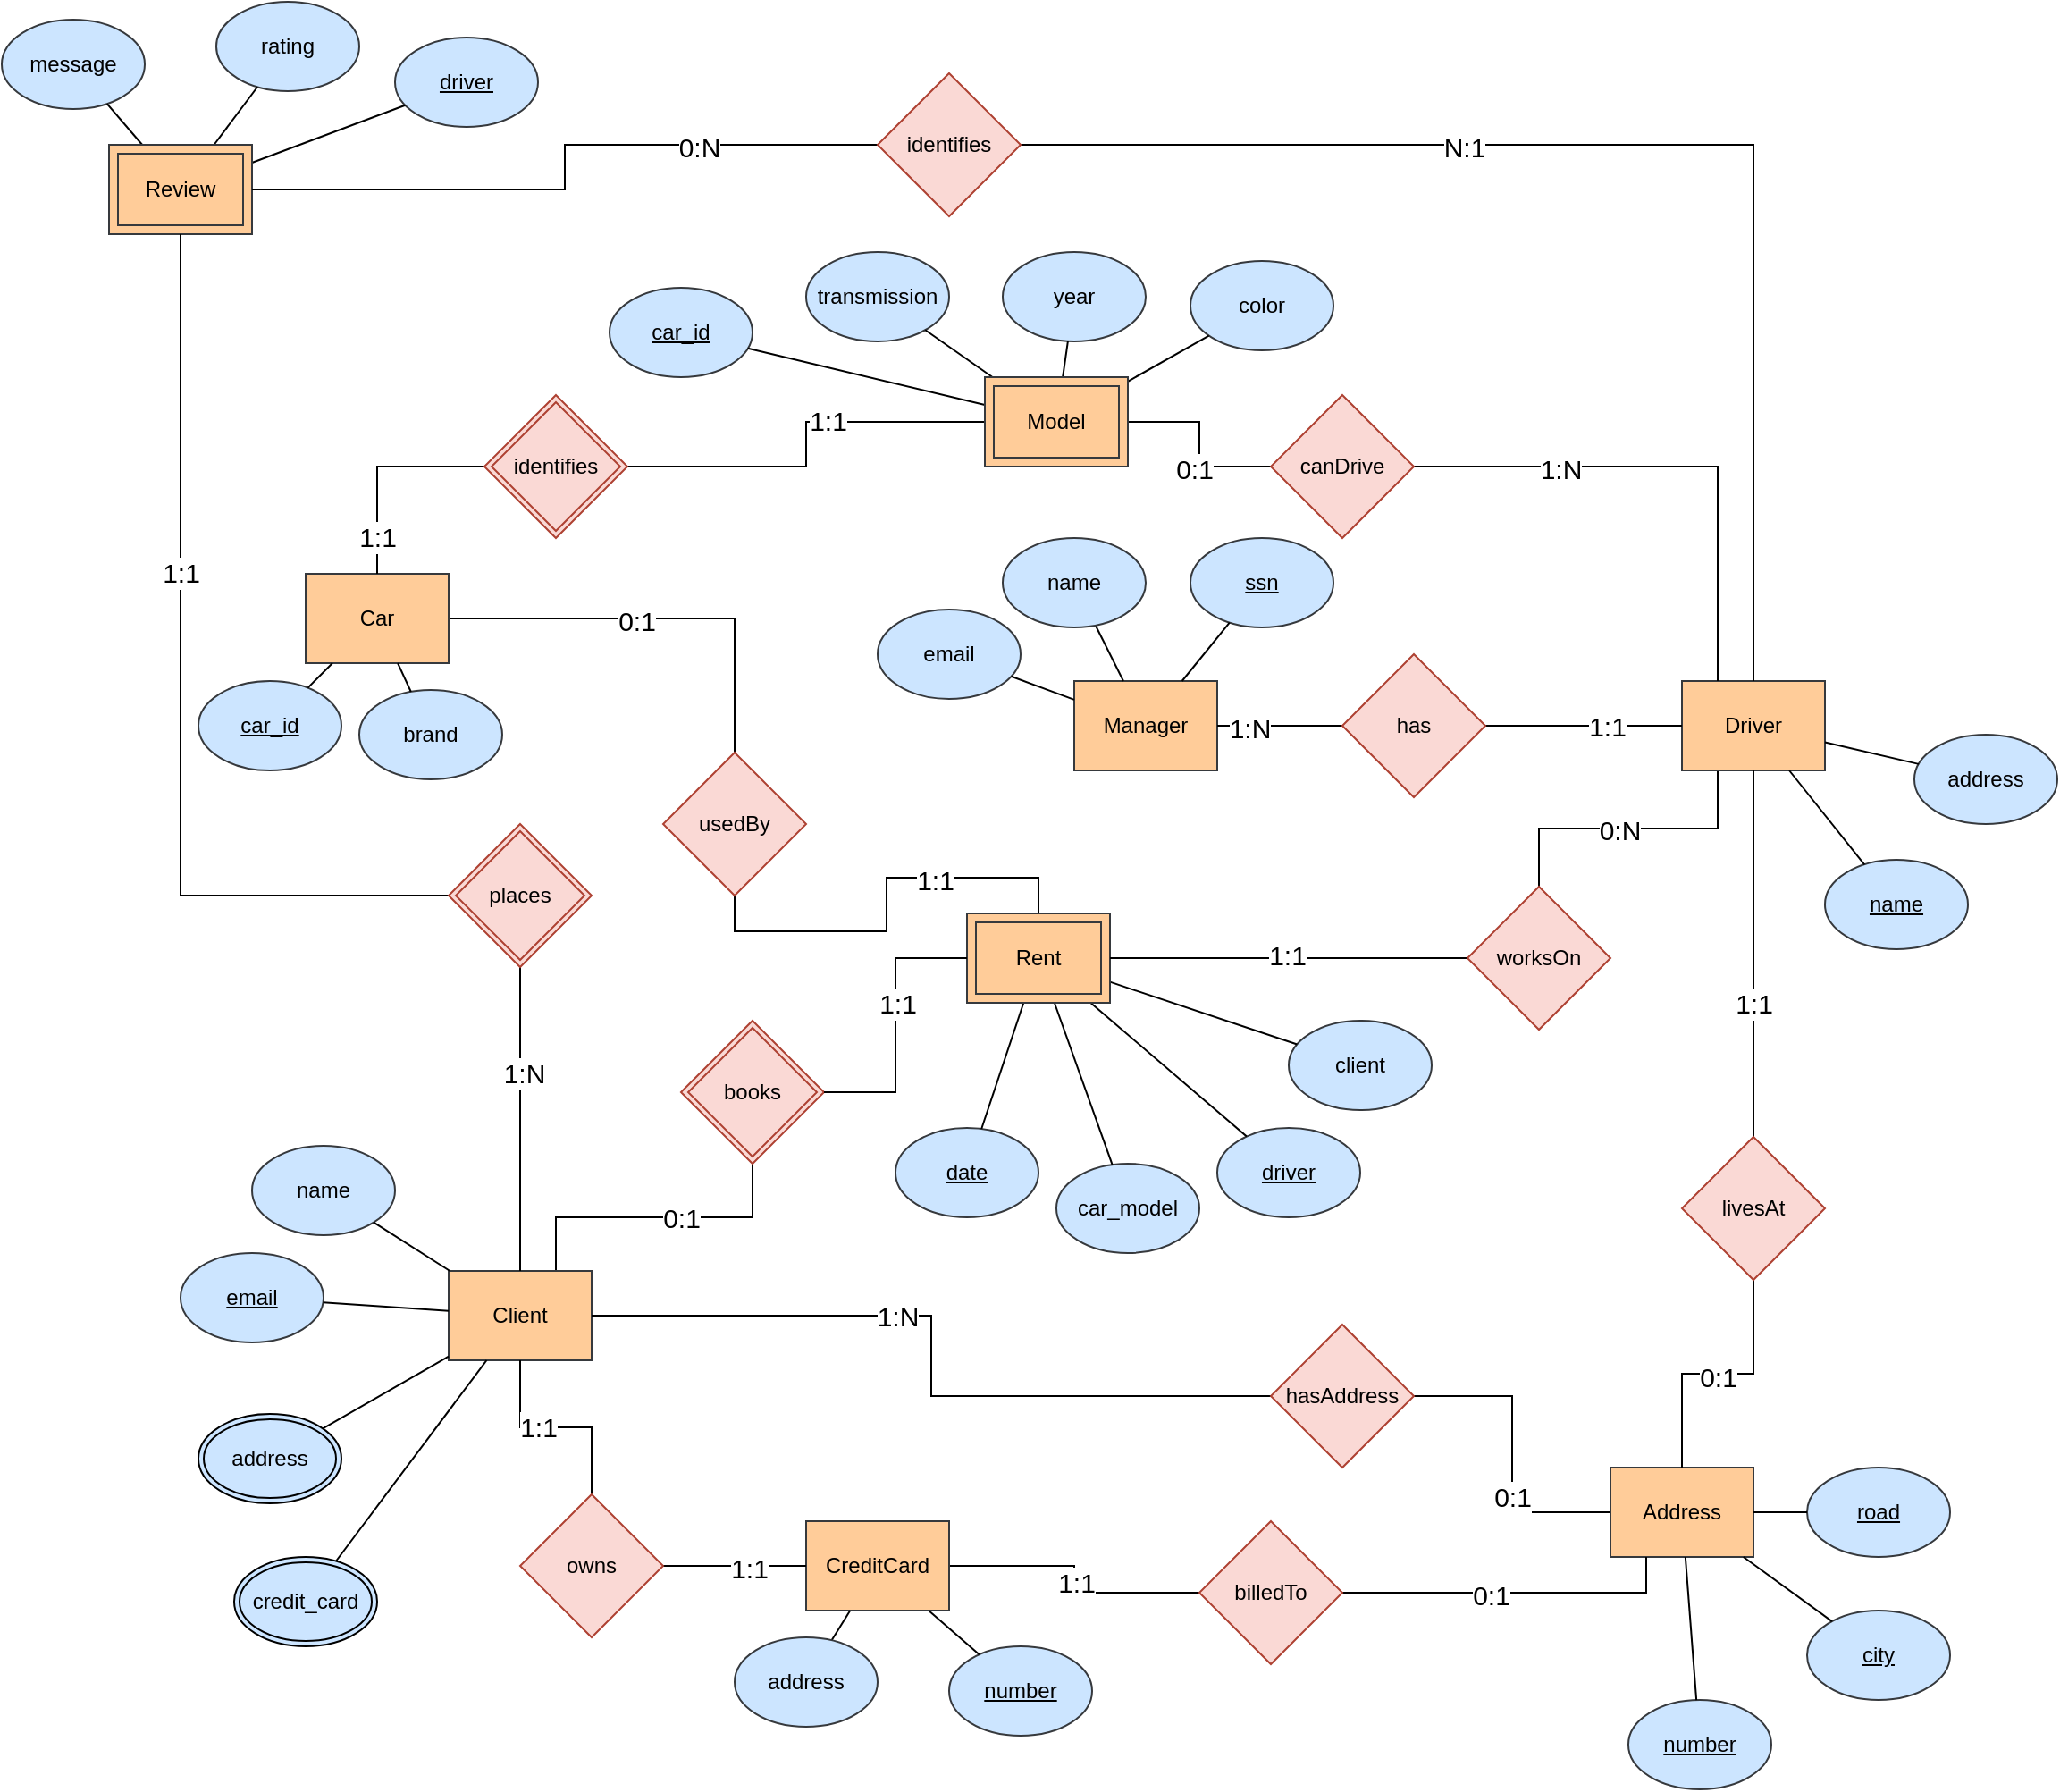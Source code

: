 <mxfile version="26.2.9">
  <diagram name="Page-1" id="qeylZyGSpG8U1TpUNCLx">
    <mxGraphModel dx="1848" dy="1742" grid="1" gridSize="10" guides="1" tooltips="1" connect="1" arrows="1" fold="1" page="1" pageScale="1" pageWidth="850" pageHeight="1100" background="none" math="0" shadow="0">
      <root>
        <mxCell id="0" />
        <mxCell id="1" parent="0" />
        <mxCell id="KhbVbLH3nvO56KjMJO7l-1" value="Manager" style="whiteSpace=wrap;html=1;fillColor=#ffcc99;strokeColor=#36393d;" parent="1" vertex="1">
          <mxGeometry x="280" y="310" width="80" height="50" as="geometry" />
        </mxCell>
        <mxCell id="bmiz-Px2ZbFc0tdudqax-32" style="edgeStyle=orthogonalEdgeStyle;rounded=0;orthogonalLoop=1;jettySize=auto;html=1;endArrow=none;startFill=0;exitX=0.75;exitY=0;exitDx=0;exitDy=0;" parent="1" source="KhbVbLH3nvO56KjMJO7l-2" target="bmiz-Px2ZbFc0tdudqax-48" edge="1">
          <mxGeometry relative="1" as="geometry">
            <mxPoint x="540" y="670" as="targetPoint" />
            <mxPoint x="10" y="640" as="sourcePoint" />
          </mxGeometry>
        </mxCell>
        <mxCell id="stFE7COfq1XW9ubOjECF-18" value="&lt;font style=&quot;font-size: 15px;&quot;&gt;0:1&lt;/font&gt;" style="edgeLabel;html=1;align=center;verticalAlign=middle;resizable=0;points=[];" vertex="1" connectable="0" parent="bmiz-Px2ZbFc0tdudqax-32">
          <mxGeometry x="0.584" y="-1" relative="1" as="geometry">
            <mxPoint x="-35" y="-1" as="offset" />
          </mxGeometry>
        </mxCell>
        <mxCell id="KhbVbLH3nvO56KjMJO7l-2" value="Client" style="whiteSpace=wrap;html=1;fillColor=#ffcc99;strokeColor=#36393d;" parent="1" vertex="1">
          <mxGeometry x="-70" y="640" width="80" height="50" as="geometry" />
        </mxCell>
        <mxCell id="stFE7COfq1XW9ubOjECF-34" style="edgeStyle=orthogonalEdgeStyle;rounded=0;orthogonalLoop=1;jettySize=auto;html=1;exitX=0.25;exitY=1;exitDx=0;exitDy=0;endArrow=none;startFill=0;" edge="1" parent="1" source="KhbVbLH3nvO56KjMJO7l-3" target="stFE7COfq1XW9ubOjECF-33">
          <mxGeometry relative="1" as="geometry" />
        </mxCell>
        <mxCell id="stFE7COfq1XW9ubOjECF-37" value="&lt;font style=&quot;font-size: 15px;&quot;&gt;0:N&lt;/font&gt;" style="edgeLabel;html=1;align=center;verticalAlign=middle;resizable=0;points=[];" vertex="1" connectable="0" parent="stFE7COfq1XW9ubOjECF-34">
          <mxGeometry x="0.057" relative="1" as="geometry">
            <mxPoint x="-1" as="offset" />
          </mxGeometry>
        </mxCell>
        <mxCell id="KhbVbLH3nvO56KjMJO7l-3" value="Driver" style="whiteSpace=wrap;html=1;fillColor=#ffcc99;strokeColor=#36393d;" parent="1" vertex="1">
          <mxGeometry x="620" y="310" width="80" height="50" as="geometry" />
        </mxCell>
        <mxCell id="KhbVbLH3nvO56KjMJO7l-7" value="" style="endArrow=none;html=1;rounded=0;" parent="1" source="KhbVbLH3nvO56KjMJO7l-1" target="AeKrgfmqlPfzn_z32QxG-8" edge="1">
          <mxGeometry width="50" height="50" relative="1" as="geometry">
            <mxPoint x="60" y="312" as="sourcePoint" />
            <mxPoint x="29.005" y="298.865" as="targetPoint" />
          </mxGeometry>
        </mxCell>
        <mxCell id="KhbVbLH3nvO56KjMJO7l-9" value="&lt;u&gt;ssn&lt;/u&gt;" style="ellipse;whiteSpace=wrap;html=1;fillColor=#cce5ff;strokeColor=#36393d;" parent="1" vertex="1">
          <mxGeometry x="345" y="230" width="80" height="50" as="geometry" />
        </mxCell>
        <mxCell id="KhbVbLH3nvO56KjMJO7l-10" value="" style="endArrow=none;html=1;rounded=0;" parent="1" source="KhbVbLH3nvO56KjMJO7l-1" target="KhbVbLH3nvO56KjMJO7l-9" edge="1">
          <mxGeometry width="50" height="50" relative="1" as="geometry">
            <mxPoint x="150" y="230" as="sourcePoint" />
            <mxPoint x="130" y="240" as="targetPoint" />
          </mxGeometry>
        </mxCell>
        <mxCell id="KhbVbLH3nvO56KjMJO7l-11" value="email" style="ellipse;whiteSpace=wrap;html=1;fillColor=#cce5ff;strokeColor=#36393d;" parent="1" vertex="1">
          <mxGeometry x="170" y="270" width="80" height="50" as="geometry" />
        </mxCell>
        <mxCell id="KhbVbLH3nvO56KjMJO7l-12" value="" style="endArrow=none;html=1;rounded=0;" parent="1" source="KhbVbLH3nvO56KjMJO7l-11" target="KhbVbLH3nvO56KjMJO7l-1" edge="1">
          <mxGeometry width="50" height="50" relative="1" as="geometry">
            <mxPoint x="100" y="400" as="sourcePoint" />
            <mxPoint x="90" y="420" as="targetPoint" />
          </mxGeometry>
        </mxCell>
        <mxCell id="KhbVbLH3nvO56KjMJO7l-13" value="name" style="ellipse;whiteSpace=wrap;html=1;fillColor=#cce5ff;strokeColor=#36393d;" parent="1" vertex="1">
          <mxGeometry x="-180" y="570" width="80" height="50" as="geometry" />
        </mxCell>
        <mxCell id="KhbVbLH3nvO56KjMJO7l-14" value="&lt;u&gt;email&lt;/u&gt;" style="ellipse;whiteSpace=wrap;html=1;fillColor=#cce5ff;strokeColor=#36393d;" parent="1" vertex="1">
          <mxGeometry x="-220" y="630" width="80" height="50" as="geometry" />
        </mxCell>
        <mxCell id="KhbVbLH3nvO56KjMJO7l-15" value="" style="endArrow=none;html=1;rounded=0;" parent="1" source="KhbVbLH3nvO56KjMJO7l-2" target="KhbVbLH3nvO56KjMJO7l-13" edge="1">
          <mxGeometry width="50" height="50" relative="1" as="geometry">
            <mxPoint x="120" y="570" as="sourcePoint" />
            <mxPoint x="120" y="550" as="targetPoint" />
          </mxGeometry>
        </mxCell>
        <mxCell id="KhbVbLH3nvO56KjMJO7l-16" value="" style="endArrow=none;html=1;rounded=0;" parent="1" source="KhbVbLH3nvO56KjMJO7l-2" target="KhbVbLH3nvO56KjMJO7l-14" edge="1">
          <mxGeometry width="50" height="50" relative="1" as="geometry">
            <mxPoint x="30" y="700" as="sourcePoint" />
            <mxPoint x="50" y="690" as="targetPoint" />
          </mxGeometry>
        </mxCell>
        <mxCell id="KhbVbLH3nvO56KjMJO7l-19" value="" style="endArrow=none;html=1;rounded=0;" parent="1" source="AeKrgfmqlPfzn_z32QxG-6" target="KhbVbLH3nvO56KjMJO7l-2" edge="1">
          <mxGeometry width="50" height="50" relative="1" as="geometry">
            <mxPoint x="110" y="700" as="sourcePoint" />
            <mxPoint x="150" y="730" as="targetPoint" />
          </mxGeometry>
        </mxCell>
        <mxCell id="KhbVbLH3nvO56KjMJO7l-21" value="" style="endArrow=none;html=1;rounded=0;" parent="1" source="KhbVbLH3nvO56KjMJO7l-2" target="AeKrgfmqlPfzn_z32QxG-7" edge="1">
          <mxGeometry width="50" height="50" relative="1" as="geometry">
            <mxPoint x="10" y="710" as="sourcePoint" />
            <mxPoint x="150" y="780" as="targetPoint" />
          </mxGeometry>
        </mxCell>
        <mxCell id="stFE7COfq1XW9ubOjECF-43" style="edgeStyle=orthogonalEdgeStyle;rounded=0;orthogonalLoop=1;jettySize=auto;html=1;exitX=1;exitY=0.5;exitDx=0;exitDy=0;endArrow=none;startFill=0;" edge="1" parent="1" source="KhbVbLH3nvO56KjMJO7l-24" target="stFE7COfq1XW9ubOjECF-42">
          <mxGeometry relative="1" as="geometry" />
        </mxCell>
        <mxCell id="stFE7COfq1XW9ubOjECF-45" value="&lt;font style=&quot;font-size: 15px;&quot;&gt;0:1&lt;/font&gt;" style="edgeLabel;html=1;align=center;verticalAlign=middle;resizable=0;points=[];" vertex="1" connectable="0" parent="stFE7COfq1XW9ubOjECF-43">
          <mxGeometry x="-0.121" y="-1" relative="1" as="geometry">
            <mxPoint x="1" as="offset" />
          </mxGeometry>
        </mxCell>
        <mxCell id="KhbVbLH3nvO56KjMJO7l-24" value="Car" style="whiteSpace=wrap;html=1;fillColor=#ffcc99;strokeColor=#36393d;" parent="1" vertex="1">
          <mxGeometry x="-150" y="250" width="80" height="50" as="geometry" />
        </mxCell>
        <mxCell id="KhbVbLH3nvO56KjMJO7l-26" value="Address" style="whiteSpace=wrap;html=1;fillColor=#ffcc99;strokeColor=#36393d;" parent="1" vertex="1">
          <mxGeometry x="580" y="750" width="80" height="50" as="geometry" />
        </mxCell>
        <mxCell id="KhbVbLH3nvO56KjMJO7l-30" value="&lt;span style=&quot;font-style: normal;&quot;&gt;client&lt;/span&gt;" style="ellipse;whiteSpace=wrap;html=1;fillColor=#cce5ff;strokeColor=#36393d;fontStyle=2" parent="1" vertex="1">
          <mxGeometry x="400" y="500" width="80" height="50" as="geometry" />
        </mxCell>
        <mxCell id="KhbVbLH3nvO56KjMJO7l-32" value="&lt;span style=&quot;font-style: normal;&quot;&gt;&lt;u&gt;driver&lt;/u&gt;&lt;/span&gt;" style="ellipse;whiteSpace=wrap;html=1;fillColor=#cce5ff;strokeColor=#36393d;fontStyle=2" parent="1" vertex="1">
          <mxGeometry x="360" y="560" width="80" height="50" as="geometry" />
        </mxCell>
        <mxCell id="KhbVbLH3nvO56KjMJO7l-33" value="car_model" style="ellipse;whiteSpace=wrap;html=1;fillColor=#cce5ff;strokeColor=#36393d;" parent="1" vertex="1">
          <mxGeometry x="270" y="580" width="80" height="50" as="geometry" />
        </mxCell>
        <mxCell id="KhbVbLH3nvO56KjMJO7l-34" value="&lt;u&gt;date&lt;/u&gt;" style="ellipse;whiteSpace=wrap;html=1;fillColor=#cce5ff;strokeColor=#36393d;" parent="1" vertex="1">
          <mxGeometry x="180" y="560" width="80" height="50" as="geometry" />
        </mxCell>
        <mxCell id="KhbVbLH3nvO56KjMJO7l-36" value="" style="endArrow=none;html=1;rounded=0;" parent="1" source="KhbVbLH3nvO56KjMJO7l-30" target="KhbVbLH3nvO56KjMJO7l-73" edge="1">
          <mxGeometry width="50" height="50" relative="1" as="geometry">
            <mxPoint x="900" y="660" as="sourcePoint" />
            <mxPoint x="940" y="570" as="targetPoint" />
          </mxGeometry>
        </mxCell>
        <mxCell id="KhbVbLH3nvO56KjMJO7l-37" value="" style="endArrow=none;html=1;rounded=0;" parent="1" source="KhbVbLH3nvO56KjMJO7l-32" target="KhbVbLH3nvO56KjMJO7l-73" edge="1">
          <mxGeometry width="50" height="50" relative="1" as="geometry">
            <mxPoint x="900" y="680" as="sourcePoint" />
            <mxPoint x="930" y="560" as="targetPoint" />
          </mxGeometry>
        </mxCell>
        <mxCell id="KhbVbLH3nvO56KjMJO7l-38" value="" style="endArrow=none;html=1;rounded=0;" parent="1" source="KhbVbLH3nvO56KjMJO7l-33" target="KhbVbLH3nvO56KjMJO7l-73" edge="1">
          <mxGeometry width="50" height="50" relative="1" as="geometry">
            <mxPoint x="1002" y="682" as="sourcePoint" />
            <mxPoint x="940" y="570" as="targetPoint" />
          </mxGeometry>
        </mxCell>
        <mxCell id="KhbVbLH3nvO56KjMJO7l-39" value="" style="endArrow=none;html=1;rounded=0;" parent="1" source="KhbVbLH3nvO56KjMJO7l-34" target="KhbVbLH3nvO56KjMJO7l-73" edge="1">
          <mxGeometry width="50" height="50" relative="1" as="geometry">
            <mxPoint x="280" y="530" as="sourcePoint" />
            <mxPoint x="940" y="570" as="targetPoint" />
          </mxGeometry>
        </mxCell>
        <mxCell id="KhbVbLH3nvO56KjMJO7l-40" value="address" style="ellipse;whiteSpace=wrap;html=1;fillColor=#cce5ff;strokeColor=#36393d;" parent="1" vertex="1">
          <mxGeometry x="750" y="340" width="80" height="50" as="geometry" />
        </mxCell>
        <mxCell id="KhbVbLH3nvO56KjMJO7l-41" value="&lt;u&gt;name&lt;/u&gt;" style="ellipse;whiteSpace=wrap;html=1;fillColor=#cce5ff;strokeColor=#36393d;" parent="1" vertex="1">
          <mxGeometry x="700" y="410" width="80" height="50" as="geometry" />
        </mxCell>
        <mxCell id="KhbVbLH3nvO56KjMJO7l-44" value="" style="endArrow=none;html=1;rounded=0;" parent="1" source="KhbVbLH3nvO56KjMJO7l-40" target="KhbVbLH3nvO56KjMJO7l-3" edge="1">
          <mxGeometry width="50" height="50" relative="1" as="geometry">
            <mxPoint x="620" y="555" as="sourcePoint" />
            <mxPoint x="670" y="505" as="targetPoint" />
          </mxGeometry>
        </mxCell>
        <mxCell id="KhbVbLH3nvO56KjMJO7l-45" value="" style="endArrow=none;html=1;rounded=0;" parent="1" source="KhbVbLH3nvO56KjMJO7l-41" target="KhbVbLH3nvO56KjMJO7l-3" edge="1">
          <mxGeometry width="50" height="50" relative="1" as="geometry">
            <mxPoint x="580" y="555" as="sourcePoint" />
            <mxPoint x="630" y="505" as="targetPoint" />
          </mxGeometry>
        </mxCell>
        <mxCell id="KhbVbLH3nvO56KjMJO7l-46" value="brand" style="ellipse;whiteSpace=wrap;html=1;fillColor=#cce5ff;strokeColor=#36393d;" parent="1" vertex="1">
          <mxGeometry x="-120" y="315" width="80" height="50" as="geometry" />
        </mxCell>
        <mxCell id="KhbVbLH3nvO56KjMJO7l-47" value="" style="endArrow=none;html=1;rounded=0;" parent="1" source="KhbVbLH3nvO56KjMJO7l-24" target="KhbVbLH3nvO56KjMJO7l-46" edge="1">
          <mxGeometry width="50" height="50" relative="1" as="geometry">
            <mxPoint x="480" y="260" as="sourcePoint" />
            <mxPoint x="530" y="210" as="targetPoint" />
          </mxGeometry>
        </mxCell>
        <mxCell id="KhbVbLH3nvO56KjMJO7l-48" value="year" style="ellipse;whiteSpace=wrap;html=1;fillColor=#cce5ff;strokeColor=#36393d;" parent="1" vertex="1">
          <mxGeometry x="240" y="70" width="80" height="50" as="geometry" />
        </mxCell>
        <mxCell id="KhbVbLH3nvO56KjMJO7l-51" value="transmission" style="ellipse;whiteSpace=wrap;html=1;fillColor=#cce5ff;strokeColor=#36393d;" parent="1" vertex="1">
          <mxGeometry x="130" y="70" width="80" height="50" as="geometry" />
        </mxCell>
        <mxCell id="KhbVbLH3nvO56KjMJO7l-52" value="color" style="ellipse;whiteSpace=wrap;html=1;fillColor=#cce5ff;strokeColor=#36393d;" parent="1" vertex="1">
          <mxGeometry x="345" y="75" width="80" height="50" as="geometry" />
        </mxCell>
        <mxCell id="KhbVbLH3nvO56KjMJO7l-53" value="" style="endArrow=none;html=1;rounded=0;" parent="1" source="stFE7COfq1XW9ubOjECF-38" target="KhbVbLH3nvO56KjMJO7l-52" edge="1">
          <mxGeometry width="50" height="50" relative="1" as="geometry">
            <mxPoint x="809.167" y="330" as="sourcePoint" />
            <mxPoint x="1030" y="200" as="targetPoint" />
          </mxGeometry>
        </mxCell>
        <mxCell id="KhbVbLH3nvO56KjMJO7l-54" value="" style="endArrow=none;html=1;rounded=0;" parent="1" source="stFE7COfq1XW9ubOjECF-38" target="KhbVbLH3nvO56KjMJO7l-48" edge="1">
          <mxGeometry width="50" height="50" relative="1" as="geometry">
            <mxPoint x="820" y="346.648" as="sourcePoint" />
            <mxPoint x="1060" y="180" as="targetPoint" />
          </mxGeometry>
        </mxCell>
        <mxCell id="KhbVbLH3nvO56KjMJO7l-55" value="" style="endArrow=none;html=1;rounded=0;" parent="1" source="stFE7COfq1XW9ubOjECF-38" target="KhbVbLH3nvO56KjMJO7l-51" edge="1">
          <mxGeometry width="50" height="50" relative="1" as="geometry">
            <mxPoint x="820" y="360.236" as="sourcePoint" />
            <mxPoint x="1060" y="280" as="targetPoint" />
          </mxGeometry>
        </mxCell>
        <mxCell id="KhbVbLH3nvO56KjMJO7l-56" value="&lt;u&gt;driver&lt;/u&gt;" style="ellipse;whiteSpace=wrap;html=1;fillColor=#cce5ff;strokeColor=#36393d;" parent="1" vertex="1">
          <mxGeometry x="-100" y="-50" width="80" height="50" as="geometry" />
        </mxCell>
        <mxCell id="KhbVbLH3nvO56KjMJO7l-57" value="rating" style="ellipse;whiteSpace=wrap;html=1;fillColor=#cce5ff;strokeColor=#36393d;" parent="1" vertex="1">
          <mxGeometry x="-200" y="-70" width="80" height="50" as="geometry" />
        </mxCell>
        <mxCell id="KhbVbLH3nvO56KjMJO7l-58" value="message" style="ellipse;whiteSpace=wrap;html=1;fillColor=#cce5ff;strokeColor=#36393d;" parent="1" vertex="1">
          <mxGeometry x="-320" y="-60" width="80" height="50" as="geometry" />
        </mxCell>
        <mxCell id="KhbVbLH3nvO56KjMJO7l-59" value="" style="endArrow=none;html=1;rounded=0;" parent="1" source="KhbVbLH3nvO56KjMJO7l-74" target="KhbVbLH3nvO56KjMJO7l-58" edge="1">
          <mxGeometry width="50" height="50" relative="1" as="geometry">
            <mxPoint x="310" y="80" as="sourcePoint" />
            <mxPoint x="520" y="180" as="targetPoint" />
          </mxGeometry>
        </mxCell>
        <mxCell id="KhbVbLH3nvO56KjMJO7l-60" value="" style="endArrow=none;html=1;rounded=0;" parent="1" source="KhbVbLH3nvO56KjMJO7l-74" target="KhbVbLH3nvO56KjMJO7l-57" edge="1">
          <mxGeometry width="50" height="50" relative="1" as="geometry">
            <mxPoint x="350" y="40" as="sourcePoint" />
            <mxPoint x="267" y="68" as="targetPoint" />
          </mxGeometry>
        </mxCell>
        <mxCell id="KhbVbLH3nvO56KjMJO7l-61" value="" style="endArrow=none;html=1;rounded=0;" parent="1" source="KhbVbLH3nvO56KjMJO7l-74" target="KhbVbLH3nvO56KjMJO7l-56" edge="1">
          <mxGeometry width="50" height="50" relative="1" as="geometry">
            <mxPoint x="390" y="40" as="sourcePoint" />
            <mxPoint x="340" y="10" as="targetPoint" />
          </mxGeometry>
        </mxCell>
        <mxCell id="stFE7COfq1XW9ubOjECF-51" style="edgeStyle=orthogonalEdgeStyle;rounded=0;orthogonalLoop=1;jettySize=auto;html=1;endArrow=none;startFill=0;" edge="1" parent="1" source="KhbVbLH3nvO56KjMJO7l-62" target="stFE7COfq1XW9ubOjECF-50">
          <mxGeometry relative="1" as="geometry" />
        </mxCell>
        <mxCell id="stFE7COfq1XW9ubOjECF-53" value="&lt;font style=&quot;font-size: 15px;&quot;&gt;1:1&lt;/font&gt;" style="edgeLabel;html=1;align=center;verticalAlign=middle;resizable=0;points=[];" vertex="1" connectable="0" parent="stFE7COfq1XW9ubOjECF-51">
          <mxGeometry x="0.015" y="1" relative="1" as="geometry">
            <mxPoint as="offset" />
          </mxGeometry>
        </mxCell>
        <mxCell id="KhbVbLH3nvO56KjMJO7l-62" value="CreditCard" style="whiteSpace=wrap;html=1;fillColor=#ffcc99;strokeColor=#36393d;" parent="1" vertex="1">
          <mxGeometry x="130" y="780" width="80" height="50" as="geometry" />
        </mxCell>
        <mxCell id="KhbVbLH3nvO56KjMJO7l-63" value="&lt;u&gt;number&lt;/u&gt;" style="ellipse;whiteSpace=wrap;html=1;fillColor=#cce5ff;strokeColor=#36393d;" parent="1" vertex="1">
          <mxGeometry x="210" y="850" width="80" height="50" as="geometry" />
        </mxCell>
        <mxCell id="KhbVbLH3nvO56KjMJO7l-64" value="&lt;u&gt;number&lt;/u&gt;" style="ellipse;whiteSpace=wrap;html=1;fillColor=#cce5ff;strokeColor=#36393d;" parent="1" vertex="1">
          <mxGeometry x="590" y="880" width="80" height="50" as="geometry" />
        </mxCell>
        <mxCell id="KhbVbLH3nvO56KjMJO7l-65" value="&lt;u&gt;road&lt;/u&gt;" style="ellipse;whiteSpace=wrap;html=1;fillColor=#cce5ff;strokeColor=#36393d;" parent="1" vertex="1">
          <mxGeometry x="690" y="750" width="80" height="50" as="geometry" />
        </mxCell>
        <mxCell id="KhbVbLH3nvO56KjMJO7l-66" value="&lt;u&gt;city&lt;/u&gt;" style="ellipse;whiteSpace=wrap;html=1;fillColor=#cce5ff;strokeColor=#36393d;" parent="1" vertex="1">
          <mxGeometry x="690" y="830" width="80" height="50" as="geometry" />
        </mxCell>
        <mxCell id="KhbVbLH3nvO56KjMJO7l-67" value="" style="endArrow=none;html=1;rounded=0;" parent="1" source="KhbVbLH3nvO56KjMJO7l-26" target="KhbVbLH3nvO56KjMJO7l-65" edge="1">
          <mxGeometry width="50" height="50" relative="1" as="geometry">
            <mxPoint x="470" y="880" as="sourcePoint" />
            <mxPoint x="520" y="830" as="targetPoint" />
          </mxGeometry>
        </mxCell>
        <mxCell id="KhbVbLH3nvO56KjMJO7l-68" value="" style="endArrow=none;html=1;rounded=0;" parent="1" source="KhbVbLH3nvO56KjMJO7l-26" target="KhbVbLH3nvO56KjMJO7l-64" edge="1">
          <mxGeometry width="50" height="50" relative="1" as="geometry">
            <mxPoint x="530" y="920" as="sourcePoint" />
            <mxPoint x="570" y="910" as="targetPoint" />
          </mxGeometry>
        </mxCell>
        <mxCell id="KhbVbLH3nvO56KjMJO7l-69" value="" style="endArrow=none;html=1;rounded=0;" parent="1" source="KhbVbLH3nvO56KjMJO7l-26" target="KhbVbLH3nvO56KjMJO7l-66" edge="1">
          <mxGeometry width="50" height="50" relative="1" as="geometry">
            <mxPoint x="530" y="960" as="sourcePoint" />
            <mxPoint x="582" y="992" as="targetPoint" />
          </mxGeometry>
        </mxCell>
        <mxCell id="KhbVbLH3nvO56KjMJO7l-70" value="" style="endArrow=none;html=1;rounded=0;" parent="1" source="KhbVbLH3nvO56KjMJO7l-63" target="KhbVbLH3nvO56KjMJO7l-62" edge="1">
          <mxGeometry width="50" height="50" relative="1" as="geometry">
            <mxPoint x="540" y="970" as="sourcePoint" />
            <mxPoint x="592" y="1002" as="targetPoint" />
          </mxGeometry>
        </mxCell>
        <mxCell id="KhbVbLH3nvO56KjMJO7l-71" value="" style="endArrow=none;html=1;rounded=0;" parent="1" source="KhbVbLH3nvO56KjMJO7l-72" target="KhbVbLH3nvO56KjMJO7l-62" edge="1">
          <mxGeometry width="50" height="50" relative="1" as="geometry">
            <mxPoint x="310" y="1041" as="sourcePoint" />
            <mxPoint x="362" y="979" as="targetPoint" />
          </mxGeometry>
        </mxCell>
        <mxCell id="KhbVbLH3nvO56KjMJO7l-72" value="address" style="ellipse;whiteSpace=wrap;html=1;fillColor=#cce5ff;strokeColor=#36393d;" parent="1" vertex="1">
          <mxGeometry x="90" y="845" width="80" height="50" as="geometry" />
        </mxCell>
        <mxCell id="stFE7COfq1XW9ubOjECF-44" style="edgeStyle=orthogonalEdgeStyle;rounded=0;orthogonalLoop=1;jettySize=auto;html=1;exitX=0.5;exitY=0;exitDx=0;exitDy=0;endArrow=none;startFill=0;" edge="1" parent="1" source="KhbVbLH3nvO56KjMJO7l-73" target="stFE7COfq1XW9ubOjECF-42">
          <mxGeometry relative="1" as="geometry" />
        </mxCell>
        <mxCell id="stFE7COfq1XW9ubOjECF-46" value="&lt;font style=&quot;font-size: 15px;&quot;&gt;1:1&lt;/font&gt;" style="edgeLabel;html=1;align=center;verticalAlign=middle;resizable=0;points=[];" vertex="1" connectable="0" parent="stFE7COfq1XW9ubOjECF-44">
          <mxGeometry x="-0.345" y="1" relative="1" as="geometry">
            <mxPoint as="offset" />
          </mxGeometry>
        </mxCell>
        <mxCell id="KhbVbLH3nvO56KjMJO7l-73" value="Rent" style="shape=ext;margin=3;double=1;whiteSpace=wrap;html=1;align=center;fillColor=#ffcc99;strokeColor=#36393d;" parent="1" vertex="1">
          <mxGeometry x="220" y="440" width="80" height="50" as="geometry" />
        </mxCell>
        <mxCell id="KhbVbLH3nvO56KjMJO7l-74" value="Review" style="shape=ext;margin=3;double=1;whiteSpace=wrap;html=1;align=center;fillColor=#ffcc99;strokeColor=#36393d;" parent="1" vertex="1">
          <mxGeometry x="-260" y="10" width="80" height="50" as="geometry" />
        </mxCell>
        <mxCell id="AeKrgfmqlPfzn_z32QxG-6" value="address" style="ellipse;shape=doubleEllipse;margin=3;whiteSpace=wrap;html=1;align=center;comic=0;strokeColor=default;verticalAlign=middle;fontFamily=Helvetica;fontSize=12;fontColor=default;fillColor=#cce5ff;" parent="1" vertex="1">
          <mxGeometry x="-210" y="720" width="80" height="50" as="geometry" />
        </mxCell>
        <mxCell id="AeKrgfmqlPfzn_z32QxG-7" value="credit_card" style="ellipse;shape=doubleEllipse;margin=3;whiteSpace=wrap;html=1;align=center;comic=0;strokeColor=default;verticalAlign=middle;fontFamily=Helvetica;fontSize=12;fontColor=default;fillColor=#cce5ff;" parent="1" vertex="1">
          <mxGeometry x="-190" y="800" width="80" height="50" as="geometry" />
        </mxCell>
        <mxCell id="AeKrgfmqlPfzn_z32QxG-8" value="name" style="ellipse;whiteSpace=wrap;html=1;fillColor=#cce5ff;strokeColor=#36393d;" parent="1" vertex="1">
          <mxGeometry x="240" y="230" width="80" height="50" as="geometry" />
        </mxCell>
        <mxCell id="AeKrgfmqlPfzn_z32QxG-13" value="&lt;u&gt;car_id&lt;/u&gt;" style="ellipse;whiteSpace=wrap;html=1;fillColor=#cce5ff;strokeColor=#36393d;" parent="1" vertex="1">
          <mxGeometry x="-210" y="310" width="80" height="50" as="geometry" />
        </mxCell>
        <mxCell id="AeKrgfmqlPfzn_z32QxG-14" value="" style="endArrow=none;html=1;rounded=0;" parent="1" source="KhbVbLH3nvO56KjMJO7l-24" target="AeKrgfmqlPfzn_z32QxG-13" edge="1">
          <mxGeometry width="50" height="50" relative="1" as="geometry">
            <mxPoint x="710" y="75" as="sourcePoint" />
            <mxPoint x="820" y="75" as="targetPoint" />
          </mxGeometry>
        </mxCell>
        <mxCell id="AeKrgfmqlPfzn_z32QxG-15" value="&lt;u&gt;car_id&lt;/u&gt;" style="ellipse;whiteSpace=wrap;html=1;fillColor=#cce5ff;strokeColor=#36393d;" parent="1" vertex="1">
          <mxGeometry x="20" y="90" width="80" height="50" as="geometry" />
        </mxCell>
        <mxCell id="AeKrgfmqlPfzn_z32QxG-16" value="" style="endArrow=none;html=1;rounded=0;" parent="1" source="stFE7COfq1XW9ubOjECF-38" target="AeKrgfmqlPfzn_z32QxG-15" edge="1">
          <mxGeometry width="50" height="50" relative="1" as="geometry">
            <mxPoint x="801.945" y="380" as="sourcePoint" />
            <mxPoint x="1093" y="306" as="targetPoint" />
          </mxGeometry>
        </mxCell>
        <mxCell id="bmiz-Px2ZbFc0tdudqax-3" style="edgeStyle=orthogonalEdgeStyle;rounded=0;orthogonalLoop=1;jettySize=auto;html=1;endArrow=none;startFill=0;fontSize=15;" parent="1" source="stFE7COfq1XW9ubOjECF-20" target="KhbVbLH3nvO56KjMJO7l-74" edge="1">
          <mxGeometry relative="1" as="geometry">
            <mxPoint x="320" y="540" as="sourcePoint" />
          </mxGeometry>
        </mxCell>
        <mxCell id="stFE7COfq1XW9ubOjECF-4" value="&lt;font style=&quot;font-size: 15px;&quot;&gt;1:1&lt;/font&gt;" style="edgeLabel;html=1;align=center;verticalAlign=middle;resizable=0;points=[];" vertex="1" connectable="0" parent="bmiz-Px2ZbFc0tdudqax-3">
          <mxGeometry x="0.274" relative="1" as="geometry">
            <mxPoint as="offset" />
          </mxGeometry>
        </mxCell>
        <mxCell id="bmiz-Px2ZbFc0tdudqax-4" style="edgeStyle=orthogonalEdgeStyle;rounded=0;orthogonalLoop=1;jettySize=auto;html=1;endArrow=none;startFill=0;" parent="1" source="stFE7COfq1XW9ubOjECF-20" target="KhbVbLH3nvO56KjMJO7l-2" edge="1">
          <mxGeometry relative="1" as="geometry">
            <mxPoint x="240" y="540" as="sourcePoint" />
          </mxGeometry>
        </mxCell>
        <mxCell id="stFE7COfq1XW9ubOjECF-3" value="&lt;font style=&quot;font-size: 15px;&quot;&gt;1:N&lt;/font&gt;" style="edgeLabel;html=1;align=center;verticalAlign=middle;resizable=0;points=[];" vertex="1" connectable="0" parent="bmiz-Px2ZbFc0tdudqax-4">
          <mxGeometry x="-0.304" y="2" relative="1" as="geometry">
            <mxPoint as="offset" />
          </mxGeometry>
        </mxCell>
        <mxCell id="bmiz-Px2ZbFc0tdudqax-8" style="edgeStyle=orthogonalEdgeStyle;rounded=0;orthogonalLoop=1;jettySize=auto;html=1;endArrow=none;startFill=0;fontSize=15;" parent="1" source="bmiz-Px2ZbFc0tdudqax-7" target="KhbVbLH3nvO56KjMJO7l-3" edge="1">
          <mxGeometry relative="1" as="geometry">
            <mxPoint x="440" y="450" as="sourcePoint" />
          </mxGeometry>
        </mxCell>
        <mxCell id="stFE7COfq1XW9ubOjECF-12" value="&lt;font style=&quot;font-size: 15px;&quot;&gt;1:1&lt;/font&gt;" style="edgeLabel;html=1;align=center;verticalAlign=middle;resizable=0;points=[];" vertex="1" connectable="0" parent="bmiz-Px2ZbFc0tdudqax-8">
          <mxGeometry x="0.251" y="-2" relative="1" as="geometry">
            <mxPoint x="-1" y="-2" as="offset" />
          </mxGeometry>
        </mxCell>
        <mxCell id="bmiz-Px2ZbFc0tdudqax-9" style="edgeStyle=orthogonalEdgeStyle;rounded=0;orthogonalLoop=1;jettySize=auto;html=1;endArrow=none;startFill=0;fontSize=15;" parent="1" source="bmiz-Px2ZbFc0tdudqax-7" target="KhbVbLH3nvO56KjMJO7l-1" edge="1">
          <mxGeometry relative="1" as="geometry" />
        </mxCell>
        <mxCell id="stFE7COfq1XW9ubOjECF-5" value="&lt;font style=&quot;font-size: 15px;&quot;&gt;1:N&lt;/font&gt;" style="edgeLabel;html=1;align=center;verticalAlign=middle;resizable=0;points=[];" vertex="1" connectable="0" parent="bmiz-Px2ZbFc0tdudqax-9">
          <mxGeometry x="0.479" y="1" relative="1" as="geometry">
            <mxPoint as="offset" />
          </mxGeometry>
        </mxCell>
        <mxCell id="bmiz-Px2ZbFc0tdudqax-7" value="has" style="shape=rhombus;perimeter=rhombusPerimeter;whiteSpace=wrap;html=1;align=center;fillColor=#fad9d5;strokeColor=#ae4132;" parent="1" vertex="1">
          <mxGeometry x="430" y="295" width="80" height="80" as="geometry" />
        </mxCell>
        <mxCell id="bmiz-Px2ZbFc0tdudqax-14" style="edgeStyle=orthogonalEdgeStyle;rounded=0;orthogonalLoop=1;jettySize=auto;html=1;exitX=1;exitY=0.5;exitDx=0;exitDy=0;entryX=0;entryY=0.5;entryDx=0;entryDy=0;endArrow=none;startFill=0;fontSize=15;" parent="1" source="bmiz-Px2ZbFc0tdudqax-12" target="KhbVbLH3nvO56KjMJO7l-62" edge="1">
          <mxGeometry relative="1" as="geometry" />
        </mxCell>
        <mxCell id="stFE7COfq1XW9ubOjECF-15" value="&lt;font style=&quot;font-size: 15px;&quot;&gt;1:1&lt;/font&gt;" style="edgeLabel;html=1;align=center;verticalAlign=middle;resizable=0;points=[];" vertex="1" connectable="0" parent="bmiz-Px2ZbFc0tdudqax-14">
          <mxGeometry x="0.202" y="-1" relative="1" as="geometry">
            <mxPoint as="offset" />
          </mxGeometry>
        </mxCell>
        <mxCell id="bmiz-Px2ZbFc0tdudqax-15" style="edgeStyle=orthogonalEdgeStyle;rounded=0;orthogonalLoop=1;jettySize=auto;html=1;endArrow=none;startFill=0;" parent="1" source="bmiz-Px2ZbFc0tdudqax-12" target="KhbVbLH3nvO56KjMJO7l-2" edge="1">
          <mxGeometry relative="1" as="geometry" />
        </mxCell>
        <mxCell id="stFE7COfq1XW9ubOjECF-14" value="&lt;font style=&quot;font-size: 15px;&quot;&gt;1:1&lt;/font&gt;" style="edgeLabel;html=1;align=center;verticalAlign=middle;resizable=0;points=[];" vertex="1" connectable="0" parent="bmiz-Px2ZbFc0tdudqax-15">
          <mxGeometry x="0.179" y="-1" relative="1" as="geometry">
            <mxPoint as="offset" />
          </mxGeometry>
        </mxCell>
        <mxCell id="bmiz-Px2ZbFc0tdudqax-12" value="owns" style="shape=rhombus;perimeter=rhombusPerimeter;whiteSpace=wrap;html=1;align=center;fillColor=#fad9d5;strokeColor=#ae4132;" parent="1" vertex="1">
          <mxGeometry x="-30" y="765" width="80" height="80" as="geometry" />
        </mxCell>
        <mxCell id="bmiz-Px2ZbFc0tdudqax-20" style="edgeStyle=orthogonalEdgeStyle;rounded=0;orthogonalLoop=1;jettySize=auto;html=1;endArrow=none;startFill=0;fontSize=15;" parent="1" source="stFE7COfq1XW9ubOjECF-40" target="KhbVbLH3nvO56KjMJO7l-24" edge="1">
          <mxGeometry relative="1" as="geometry">
            <mxPoint x="780" y="150" as="sourcePoint" />
          </mxGeometry>
        </mxCell>
        <mxCell id="stFE7COfq1XW9ubOjECF-8" value="&lt;font style=&quot;font-size: 15px;&quot;&gt;1:1&lt;/font&gt;" style="edgeLabel;html=1;align=center;verticalAlign=middle;resizable=0;points=[];" vertex="1" connectable="0" parent="bmiz-Px2ZbFc0tdudqax-20">
          <mxGeometry x="0.652" relative="1" as="geometry">
            <mxPoint as="offset" />
          </mxGeometry>
        </mxCell>
        <mxCell id="bmiz-Px2ZbFc0tdudqax-21" style="edgeStyle=orthogonalEdgeStyle;rounded=0;orthogonalLoop=1;jettySize=auto;html=1;endArrow=none;startFill=0;fontSize=15;" parent="1" source="stFE7COfq1XW9ubOjECF-40" target="stFE7COfq1XW9ubOjECF-38" edge="1">
          <mxGeometry relative="1" as="geometry">
            <mxPoint x="780" y="230" as="sourcePoint" />
            <mxPoint x="780" y="330" as="targetPoint" />
          </mxGeometry>
        </mxCell>
        <mxCell id="stFE7COfq1XW9ubOjECF-10" value="&lt;font style=&quot;font-size: 15px;&quot;&gt;1:1&lt;/font&gt;" style="edgeLabel;html=1;align=center;verticalAlign=middle;resizable=0;points=[];" vertex="1" connectable="0" parent="bmiz-Px2ZbFc0tdudqax-21">
          <mxGeometry x="0.214" y="1" relative="1" as="geometry">
            <mxPoint as="offset" />
          </mxGeometry>
        </mxCell>
        <mxCell id="bmiz-Px2ZbFc0tdudqax-25" style="edgeStyle=orthogonalEdgeStyle;rounded=0;orthogonalLoop=1;jettySize=auto;html=1;endArrow=none;startFill=0;fontSize=15;" parent="1" source="bmiz-Px2ZbFc0tdudqax-24" target="stFE7COfq1XW9ubOjECF-38" edge="1">
          <mxGeometry relative="1" as="geometry" />
        </mxCell>
        <mxCell id="stFE7COfq1XW9ubOjECF-9" value="&lt;font style=&quot;font-size: 15px;&quot;&gt;0:1&lt;/font&gt;" style="edgeLabel;html=1;align=center;verticalAlign=middle;resizable=0;points=[];" vertex="1" connectable="0" parent="bmiz-Px2ZbFc0tdudqax-25">
          <mxGeometry x="-0.19" y="3" relative="1" as="geometry">
            <mxPoint y="3" as="offset" />
          </mxGeometry>
        </mxCell>
        <mxCell id="bmiz-Px2ZbFc0tdudqax-26" style="edgeStyle=orthogonalEdgeStyle;rounded=0;orthogonalLoop=1;jettySize=auto;html=1;endArrow=none;startFill=0;fontSize=15;entryX=0.25;entryY=0;entryDx=0;entryDy=0;" parent="1" source="bmiz-Px2ZbFc0tdudqax-24" target="KhbVbLH3nvO56KjMJO7l-3" edge="1">
          <mxGeometry relative="1" as="geometry" />
        </mxCell>
        <mxCell id="stFE7COfq1XW9ubOjECF-11" value="&lt;font style=&quot;font-size: 15px;&quot;&gt;1:N&lt;/font&gt;" style="edgeLabel;html=1;align=center;verticalAlign=middle;resizable=0;points=[];" vertex="1" connectable="0" parent="bmiz-Px2ZbFc0tdudqax-26">
          <mxGeometry x="-0.433" y="-1" relative="1" as="geometry">
            <mxPoint as="offset" />
          </mxGeometry>
        </mxCell>
        <mxCell id="bmiz-Px2ZbFc0tdudqax-24" value="canDrive" style="shape=rhombus;perimeter=rhombusPerimeter;whiteSpace=wrap;html=1;align=center;fillColor=#fad9d5;strokeColor=#ae4132;" parent="1" vertex="1">
          <mxGeometry x="390" y="150" width="80" height="80" as="geometry" />
        </mxCell>
        <mxCell id="bmiz-Px2ZbFc0tdudqax-37" style="edgeStyle=orthogonalEdgeStyle;rounded=0;orthogonalLoop=1;jettySize=auto;html=1;endArrow=none;startFill=0;fontSize=15;" parent="1" source="bmiz-Px2ZbFc0tdudqax-34" target="KhbVbLH3nvO56KjMJO7l-26" edge="1">
          <mxGeometry relative="1" as="geometry">
            <mxPoint x="610" y="810" as="targetPoint" />
          </mxGeometry>
        </mxCell>
        <mxCell id="stFE7COfq1XW9ubOjECF-16" value="&lt;font style=&quot;font-size: 15px;&quot;&gt;0:1&lt;/font&gt;" style="edgeLabel;html=1;align=center;verticalAlign=middle;resizable=0;points=[];" vertex="1" connectable="0" parent="bmiz-Px2ZbFc0tdudqax-37">
          <mxGeometry x="0.271" relative="1" as="geometry">
            <mxPoint as="offset" />
          </mxGeometry>
        </mxCell>
        <mxCell id="bmiz-Px2ZbFc0tdudqax-40" style="edgeStyle=orthogonalEdgeStyle;rounded=0;orthogonalLoop=1;jettySize=auto;html=1;endArrow=none;startFill=0;fontSize=15;" parent="1" source="stFE7COfq1XW9ubOjECF-47" target="KhbVbLH3nvO56KjMJO7l-3" edge="1">
          <mxGeometry relative="1" as="geometry" />
        </mxCell>
        <mxCell id="bmiz-Px2ZbFc0tdudqax-41" style="edgeStyle=orthogonalEdgeStyle;rounded=0;orthogonalLoop=1;jettySize=auto;html=1;endArrow=none;startFill=0;fontSize=15;" parent="1" source="bmiz-Px2ZbFc0tdudqax-34" target="KhbVbLH3nvO56KjMJO7l-2" edge="1">
          <mxGeometry relative="1" as="geometry">
            <mxPoint x="590" y="720" as="sourcePoint" />
          </mxGeometry>
        </mxCell>
        <mxCell id="stFE7COfq1XW9ubOjECF-13" value="&lt;font style=&quot;font-size: 15px;&quot;&gt;1:N&lt;/font&gt;" style="edgeLabel;html=1;align=center;verticalAlign=middle;resizable=0;points=[];" vertex="1" connectable="0" parent="bmiz-Px2ZbFc0tdudqax-41">
          <mxGeometry x="0.195" relative="1" as="geometry">
            <mxPoint as="offset" />
          </mxGeometry>
        </mxCell>
        <mxCell id="stFE7COfq1XW9ubOjECF-17" value="&lt;font style=&quot;font-size: 15px;&quot;&gt;1:1&lt;/font&gt;" style="edgeLabel;html=1;align=center;verticalAlign=middle;resizable=0;points=[];" vertex="1" connectable="0" parent="bmiz-Px2ZbFc0tdudqax-41">
          <mxGeometry x="-0.688" y="-1" relative="1" as="geometry">
            <mxPoint x="336" y="-219" as="offset" />
          </mxGeometry>
        </mxCell>
        <mxCell id="bmiz-Px2ZbFc0tdudqax-34" value="hasAddress" style="shape=rhombus;perimeter=rhombusPerimeter;whiteSpace=wrap;html=1;align=center;fillColor=#fad9d5;strokeColor=#ae4132;" parent="1" vertex="1">
          <mxGeometry x="390" y="670" width="80" height="80" as="geometry" />
        </mxCell>
        <mxCell id="bmiz-Px2ZbFc0tdudqax-48" value="books" style="shape=rhombus;double=1;perimeter=rhombusPerimeter;whiteSpace=wrap;html=1;align=center;fillColor=#fad9d5;strokeColor=#ae4132;" parent="1" vertex="1">
          <mxGeometry x="60" y="500" width="80" height="80" as="geometry" />
        </mxCell>
        <mxCell id="bmiz-Px2ZbFc0tdudqax-50" style="edgeStyle=orthogonalEdgeStyle;rounded=0;orthogonalLoop=1;jettySize=auto;html=1;endArrow=none;startFill=0;fontSize=15;" parent="1" source="bmiz-Px2ZbFc0tdudqax-49" target="KhbVbLH3nvO56KjMJO7l-74" edge="1">
          <mxGeometry relative="1" as="geometry" />
        </mxCell>
        <mxCell id="stFE7COfq1XW9ubOjECF-6" value="&lt;font style=&quot;font-size: 15px;&quot;&gt;0:N&lt;/font&gt;" style="edgeLabel;html=1;align=center;verticalAlign=middle;resizable=0;points=[];" vertex="1" connectable="0" parent="bmiz-Px2ZbFc0tdudqax-50">
          <mxGeometry x="-0.466" y="1" relative="1" as="geometry">
            <mxPoint as="offset" />
          </mxGeometry>
        </mxCell>
        <mxCell id="bmiz-Px2ZbFc0tdudqax-51" style="edgeStyle=orthogonalEdgeStyle;rounded=0;orthogonalLoop=1;jettySize=auto;html=1;endArrow=none;startFill=0;fontSize=15;" parent="1" source="bmiz-Px2ZbFc0tdudqax-49" target="KhbVbLH3nvO56KjMJO7l-3" edge="1">
          <mxGeometry relative="1" as="geometry" />
        </mxCell>
        <mxCell id="stFE7COfq1XW9ubOjECF-7" value="&lt;font style=&quot;font-size: 15px;&quot;&gt;N:1&lt;/font&gt;" style="edgeLabel;html=1;align=center;verticalAlign=middle;resizable=0;points=[];" vertex="1" connectable="0" parent="bmiz-Px2ZbFc0tdudqax-51">
          <mxGeometry x="-0.301" y="-3" relative="1" as="geometry">
            <mxPoint y="-2" as="offset" />
          </mxGeometry>
        </mxCell>
        <mxCell id="bmiz-Px2ZbFc0tdudqax-49" value="identifies" style="shape=rhombus;perimeter=rhombusPerimeter;whiteSpace=wrap;html=1;align=center;fillColor=#fad9d5;strokeColor=#ae4132;" parent="1" vertex="1">
          <mxGeometry x="170" y="-30" width="80" height="80" as="geometry" />
        </mxCell>
        <mxCell id="stFE7COfq1XW9ubOjECF-20" value="places" style="shape=rhombus;double=1;perimeter=rhombusPerimeter;whiteSpace=wrap;html=1;align=center;strokeColor=#ae4132;verticalAlign=middle;fontFamily=Helvetica;fontSize=12;fontColor=default;fillColor=#fad9d5;" vertex="1" parent="1">
          <mxGeometry x="-70" y="390" width="80" height="80" as="geometry" />
        </mxCell>
        <mxCell id="stFE7COfq1XW9ubOjECF-29" style="edgeStyle=orthogonalEdgeStyle;rounded=0;orthogonalLoop=1;jettySize=auto;html=1;exitX=1;exitY=0.5;exitDx=0;exitDy=0;entryX=0;entryY=0.5;entryDx=0;entryDy=0;endArrow=none;startFill=0;" edge="1" parent="1" source="bmiz-Px2ZbFc0tdudqax-48" target="KhbVbLH3nvO56KjMJO7l-73">
          <mxGeometry relative="1" as="geometry">
            <mxPoint x="399.5" y="549.5" as="targetPoint" />
            <mxPoint x="299.5" y="614.5" as="sourcePoint" />
          </mxGeometry>
        </mxCell>
        <mxCell id="stFE7COfq1XW9ubOjECF-30" value="&lt;font style=&quot;font-size: 15px;&quot;&gt;1:1&lt;/font&gt;" style="edgeLabel;html=1;align=center;verticalAlign=middle;resizable=0;points=[];" vertex="1" connectable="0" parent="stFE7COfq1XW9ubOjECF-29">
          <mxGeometry x="0.584" y="-1" relative="1" as="geometry">
            <mxPoint x="-7" y="24" as="offset" />
          </mxGeometry>
        </mxCell>
        <mxCell id="stFE7COfq1XW9ubOjECF-35" style="edgeStyle=orthogonalEdgeStyle;rounded=0;orthogonalLoop=1;jettySize=auto;html=1;endArrow=none;startFill=0;" edge="1" parent="1" source="stFE7COfq1XW9ubOjECF-33" target="KhbVbLH3nvO56KjMJO7l-73">
          <mxGeometry relative="1" as="geometry" />
        </mxCell>
        <mxCell id="stFE7COfq1XW9ubOjECF-36" value="&lt;font style=&quot;font-size: 15px;&quot;&gt;1:1&lt;/font&gt;" style="edgeLabel;html=1;align=center;verticalAlign=middle;resizable=0;points=[];" vertex="1" connectable="0" parent="stFE7COfq1XW9ubOjECF-35">
          <mxGeometry x="-0.022" y="-2" relative="1" as="geometry">
            <mxPoint x="-3" as="offset" />
          </mxGeometry>
        </mxCell>
        <mxCell id="stFE7COfq1XW9ubOjECF-33" value="worksOn" style="shape=rhombus;perimeter=rhombusPerimeter;whiteSpace=wrap;html=1;align=center;fillColor=#fad9d5;strokeColor=#ae4132;" vertex="1" parent="1">
          <mxGeometry x="500" y="425" width="80" height="80" as="geometry" />
        </mxCell>
        <mxCell id="stFE7COfq1XW9ubOjECF-38" value="Model" style="shape=ext;margin=3;double=1;whiteSpace=wrap;html=1;align=center;strokeColor=#36393d;verticalAlign=middle;fontFamily=Helvetica;fontSize=12;fontColor=default;fillColor=#ffcc99;" vertex="1" parent="1">
          <mxGeometry x="230" y="140" width="80" height="50" as="geometry" />
        </mxCell>
        <mxCell id="stFE7COfq1XW9ubOjECF-40" value="identifies" style="shape=rhombus;double=1;perimeter=rhombusPerimeter;whiteSpace=wrap;html=1;align=center;fillColor=#fad9d5;strokeColor=#ae4132;" vertex="1" parent="1">
          <mxGeometry x="-50" y="150" width="80" height="80" as="geometry" />
        </mxCell>
        <mxCell id="stFE7COfq1XW9ubOjECF-42" value="usedBy" style="shape=rhombus;perimeter=rhombusPerimeter;whiteSpace=wrap;html=1;align=center;fillColor=#fad9d5;strokeColor=#ae4132;" vertex="1" parent="1">
          <mxGeometry x="50" y="350" width="80" height="80" as="geometry" />
        </mxCell>
        <mxCell id="stFE7COfq1XW9ubOjECF-48" style="edgeStyle=orthogonalEdgeStyle;rounded=0;orthogonalLoop=1;jettySize=auto;html=1;endArrow=none;startFill=0;" edge="1" parent="1" source="stFE7COfq1XW9ubOjECF-47" target="KhbVbLH3nvO56KjMJO7l-26">
          <mxGeometry relative="1" as="geometry" />
        </mxCell>
        <mxCell id="stFE7COfq1XW9ubOjECF-49" value="&lt;font style=&quot;font-size: 15px;&quot;&gt;0:1&lt;/font&gt;" style="edgeLabel;html=1;align=center;verticalAlign=middle;resizable=0;points=[];" vertex="1" connectable="0" parent="stFE7COfq1XW9ubOjECF-48">
          <mxGeometry x="0.014" y="1" relative="1" as="geometry">
            <mxPoint x="1" as="offset" />
          </mxGeometry>
        </mxCell>
        <mxCell id="stFE7COfq1XW9ubOjECF-47" value="livesAt" style="shape=rhombus;perimeter=rhombusPerimeter;whiteSpace=wrap;html=1;align=center;fillColor=#fad9d5;strokeColor=#ae4132;" vertex="1" parent="1">
          <mxGeometry x="620" y="565" width="80" height="80" as="geometry" />
        </mxCell>
        <mxCell id="stFE7COfq1XW9ubOjECF-52" style="edgeStyle=orthogonalEdgeStyle;rounded=0;orthogonalLoop=1;jettySize=auto;html=1;exitX=1;exitY=0.5;exitDx=0;exitDy=0;entryX=0.25;entryY=1;entryDx=0;entryDy=0;endArrow=none;startFill=0;" edge="1" parent="1" source="stFE7COfq1XW9ubOjECF-50" target="KhbVbLH3nvO56KjMJO7l-26">
          <mxGeometry relative="1" as="geometry" />
        </mxCell>
        <mxCell id="stFE7COfq1XW9ubOjECF-54" value="&lt;font style=&quot;font-size: 15px;&quot;&gt;0:1&lt;/font&gt;" style="edgeLabel;html=1;align=center;verticalAlign=middle;resizable=0;points=[];" vertex="1" connectable="0" parent="stFE7COfq1XW9ubOjECF-52">
          <mxGeometry x="-0.131" y="-1" relative="1" as="geometry">
            <mxPoint as="offset" />
          </mxGeometry>
        </mxCell>
        <mxCell id="stFE7COfq1XW9ubOjECF-50" value="billedTo" style="shape=rhombus;perimeter=rhombusPerimeter;whiteSpace=wrap;html=1;align=center;fillColor=#fad9d5;strokeColor=#ae4132;" vertex="1" parent="1">
          <mxGeometry x="350" y="780" width="80" height="80" as="geometry" />
        </mxCell>
      </root>
    </mxGraphModel>
  </diagram>
</mxfile>
